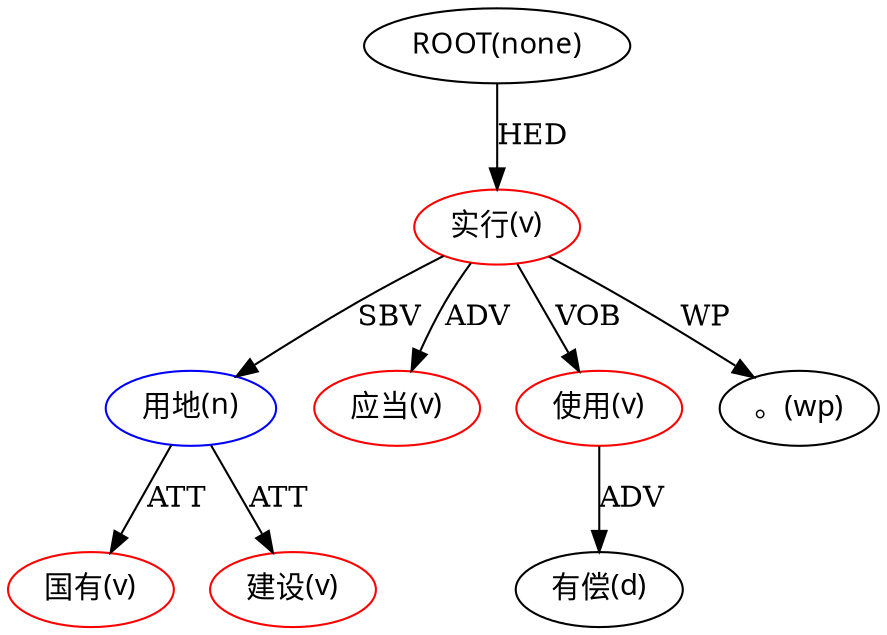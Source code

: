 // The Round Table
digraph {
	N0 [label="ROOT(none)" fontname="Microsoft YaHei"]
	N1 [label="国有(v)" color=red fontname="Microsoft YaHei"]
	N2 [label="建设(v)" color=red fontname="Microsoft YaHei"]
	N3 [label="用地(n)" color=blue fontname="Microsoft YaHei"]
	N4 [label="应当(v)" color=red fontname="Microsoft YaHei"]
	N5 [label="实行(v)" color=red fontname="Microsoft YaHei"]
	N6 [label="有偿(d)" fontname="Microsoft YaHei"]
	N7 [label="使用(v)" color=red fontname="Microsoft YaHei"]
	N8 [label="。(wp)" fontname="Microsoft YaHei"]
	N3 -> N1 [label=ATT]
	N3 -> N2 [label=ATT]
	N5 -> N3 [label=SBV]
	N5 -> N4 [label=ADV]
	N0 -> N5 [label=HED]
	N7 -> N6 [label=ADV]
	N5 -> N7 [label=VOB]
	N5 -> N8 [label=WP]
}

